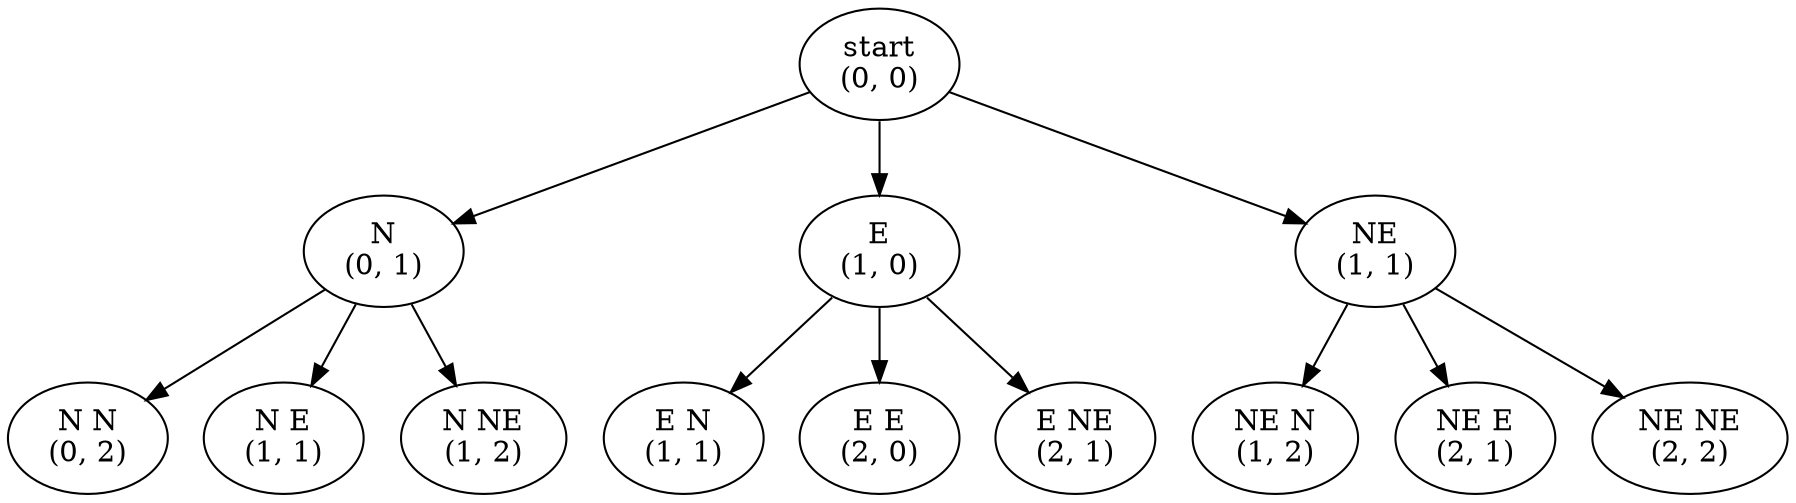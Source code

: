 digraph {
    "start\n(0, 0)" -> "N\n(0, 1)"
        "N\n(0, 1)" -> "N N\n(0, 2)"
        "N\n(0, 1)" -> "N E\n(1, 1)"
        "N\n(0, 1)" -> "N NE\n(1, 2)"
    "start\n(0, 0)" -> "E\n(1, 0)"
        "E\n(1, 0)" -> "E N\n(1, 1)"
        "E\n(1, 0)" -> "E E\n(2, 0)"
        "E\n(1, 0)" -> "E NE\n(2, 1)"
    "start\n(0, 0)" -> "NE\n(1, 1)"
        "NE\n(1, 1)" -> "NE N\n(1, 2)"
        "NE\n(1, 1)" -> "NE E\n(2, 1)"
        "NE\n(1, 1)" -> "NE NE\n(2, 2)"
}
